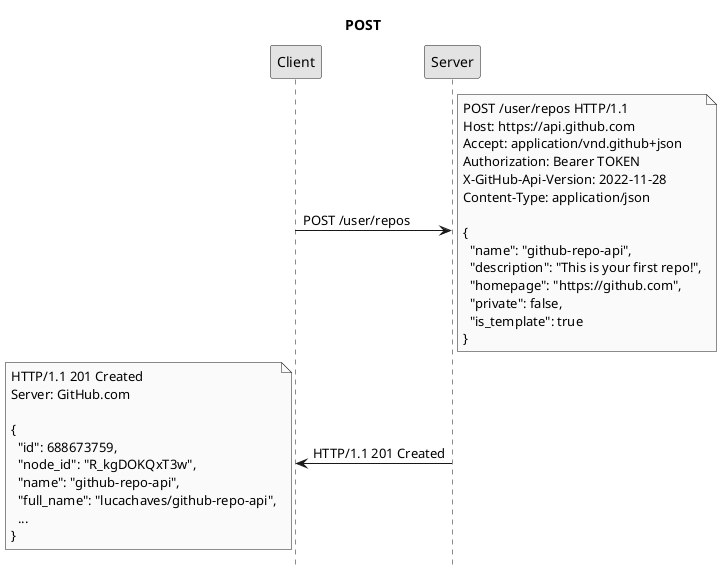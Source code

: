 @startuml
title POST
hide footbox
skinparam monochrome true

Client -> Server: POST /user/repos
note right: POST /user/repos HTTP/1.1\nHost: https://api.github.com\nAccept: application/vnd.github+json\nAuthorization: Bearer TOKEN\nX-GitHub-Api-Version: 2022-11-28\nContent-Type: application/json\n\n{\n  "name": "github-repo-api",\n  "description": "This is your first repo!",\n  "homepage": "https://github.com",\n  "private": false,\n  "is_template": true\n}
Server -> Client: HTTP/1.1 201 Created
note left: HTTP/1.1 201 Created\nServer: GitHub.com\n\n{\n  "id": 688673759,\n  "node_id": "R_kgDOKQxT3w",\n  "name": "github-repo-api",\n  "full_name": "lucachaves/github-repo-api",\n  ...\n}
@enduml
